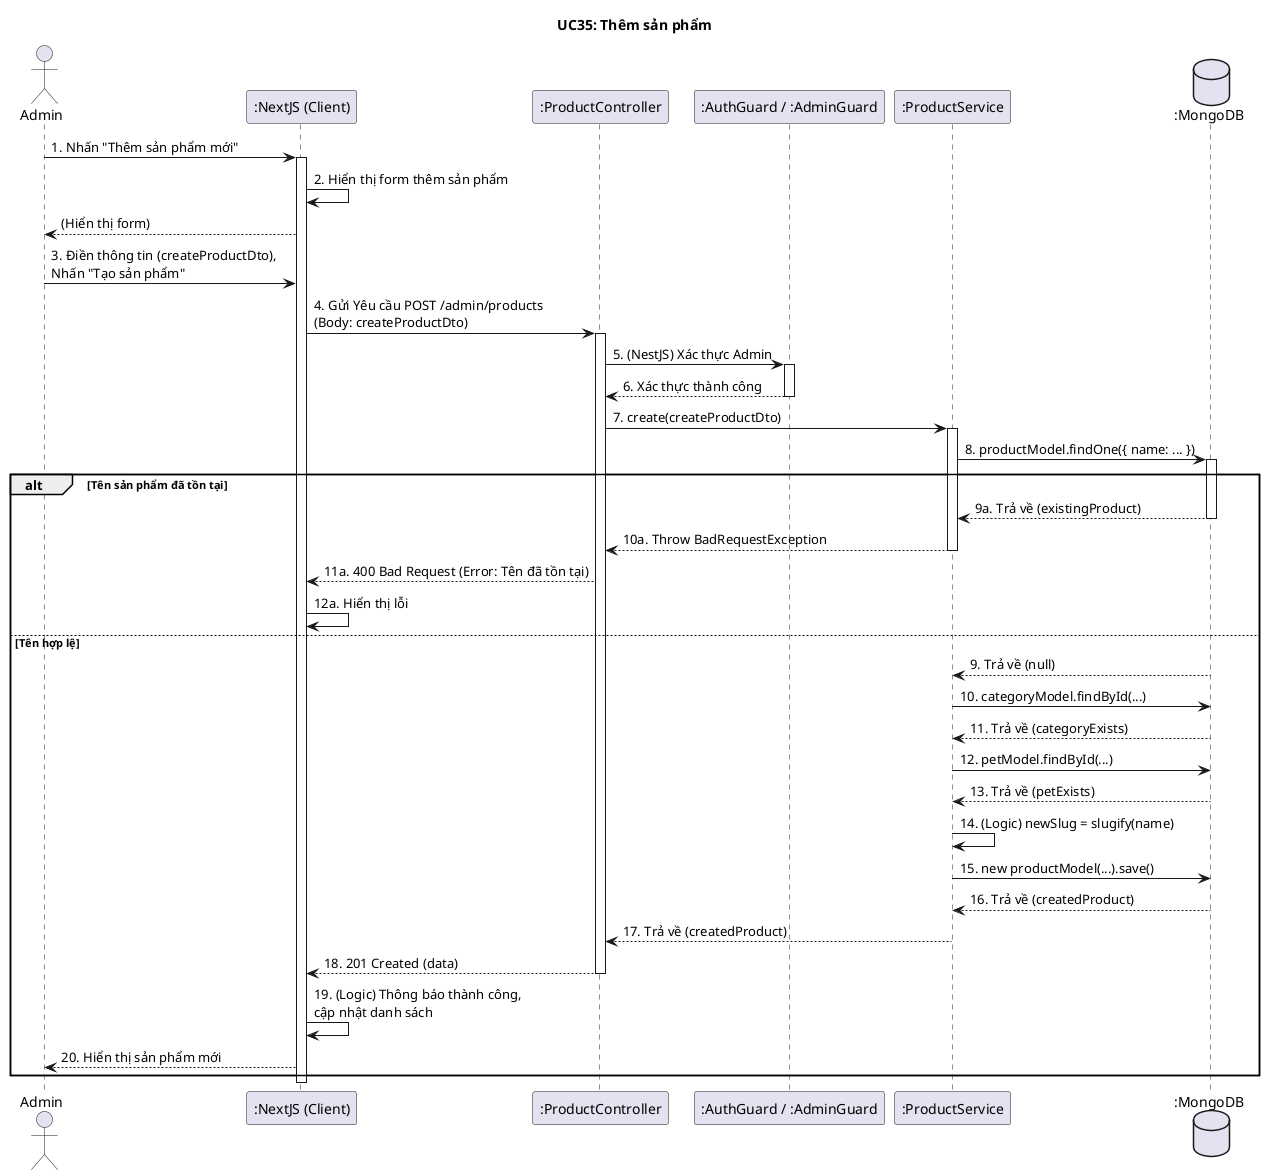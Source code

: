 @startuml
title UC35: Thêm sản phẩm

actor Admin
participant ":NextJS (Client)" as Client
participant ":ProductController" as Controller
participant ":AuthGuard / :AdminGuard" as Guards
participant ":ProductService" as Service
database ":MongoDB" as DB

Admin -> Client: 1. Nhấn "Thêm sản phẩm mới"
activate Client
Client -> Client: 2. Hiển thị form thêm sản phẩm
Client --> Admin: (Hiển thị form)

Admin -> Client: 3. Điền thông tin (createProductDto), \nNhấn "Tạo sản phẩm"
Client -> Controller: 4. Gửi Yêu cầu POST /admin/products \n(Body: createProductDto)
activate Controller

Controller -> Guards: 5. (NestJS) Xác thực Admin
activate Guards
Guards --> Controller: 6. Xác thực thành công
deactivate Guards

Controller -> Service: 7. create(createProductDto)
activate Service

Service -> DB: 8. productModel.findOne({ name: ... })
activate DB

alt Tên sản phẩm đã tồn tại
    DB --> Service: 9a. Trả về (existingProduct)
    deactivate DB
    Service --> Controller: 10a. Throw BadRequestException
    deactivate Service
    Controller --> Client: 11a. 400 Bad Request (Error: Tên đã tồn tại)
    Client -> Client: 12a. Hiển thị lỗi
else Tên hợp lệ
    DB --> Service: 9. Trả về (null)
    
    Service -> DB: 10. categoryModel.findById(...)
    DB --> Service: 11. Trả về (categoryExists)
    
    Service -> DB: 12. petModel.findById(...)
    DB --> Service: 13. Trả về (petExists)
    
    Service -> Service: 14. (Logic) newSlug = slugify(name)
    Service -> DB: 15. new productModel(...).save()
    DB --> Service: 16. Trả về (createdProduct)
    deactivate DB
    
    Service --> Controller: 17. Trả về (createdProduct)
    deactivate Service
    
    Controller --> Client: 18. 201 Created (data)
    deactivate Controller
    
    Client -> Client: 19. (Logic) Thông báo thành công, \ncập nhật danh sách
    Client --> Admin: 20. Hiển thị sản phẩm mới
end

deactivate Client
@enduml